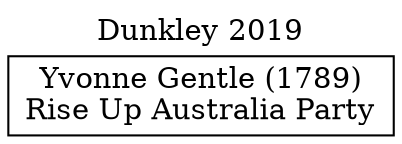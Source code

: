 // House preference flow
digraph "Yvonne Gentle (1789)_Dunkley_2019" {
	graph [label="Dunkley 2019" labelloc=t mclimit=10]
	node [shape=box]
	"Yvonne Gentle (1789)" [label="Yvonne Gentle (1789)
Rise Up Australia Party"]
}
